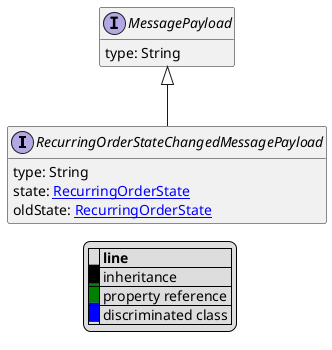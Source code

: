 @startuml

hide empty fields
hide empty methods
legend
|= |= line |
|<back:black>   </back>| inheritance |
|<back:green>   </back>| property reference |
|<back:blue>   </back>| discriminated class |
endlegend
interface RecurringOrderStateChangedMessagePayload [[RecurringOrderStateChangedMessagePayload.svg]] extends MessagePayload {
    type: String
    state: [[RecurringOrderState.svg RecurringOrderState]]
    oldState: [[RecurringOrderState.svg RecurringOrderState]]
}
interface MessagePayload [[MessagePayload.svg]]  {
    type: String
}





@enduml
